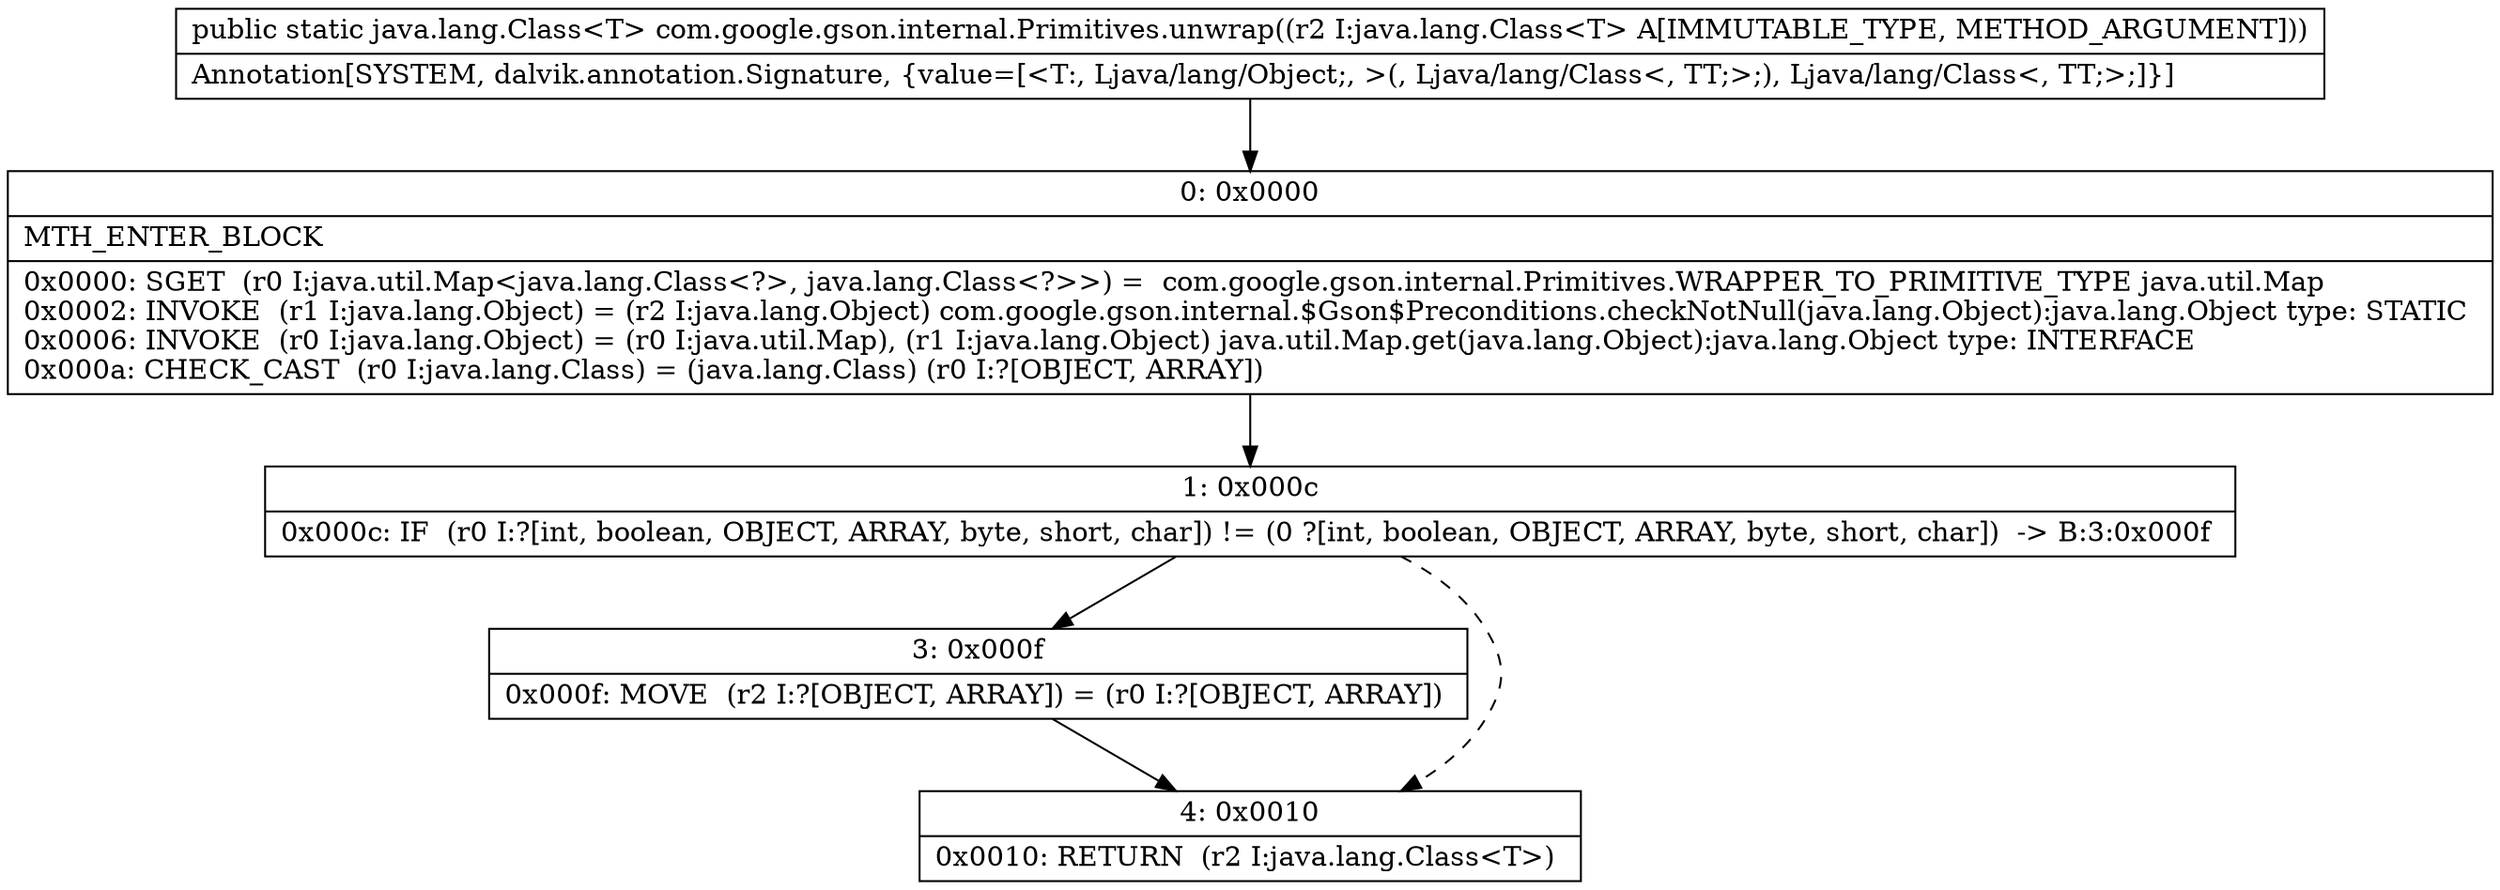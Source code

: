 digraph "CFG forcom.google.gson.internal.Primitives.unwrap(Ljava\/lang\/Class;)Ljava\/lang\/Class;" {
Node_0 [shape=record,label="{0\:\ 0x0000|MTH_ENTER_BLOCK\l|0x0000: SGET  (r0 I:java.util.Map\<java.lang.Class\<?\>, java.lang.Class\<?\>\>) =  com.google.gson.internal.Primitives.WRAPPER_TO_PRIMITIVE_TYPE java.util.Map \l0x0002: INVOKE  (r1 I:java.lang.Object) = (r2 I:java.lang.Object) com.google.gson.internal.$Gson$Preconditions.checkNotNull(java.lang.Object):java.lang.Object type: STATIC \l0x0006: INVOKE  (r0 I:java.lang.Object) = (r0 I:java.util.Map), (r1 I:java.lang.Object) java.util.Map.get(java.lang.Object):java.lang.Object type: INTERFACE \l0x000a: CHECK_CAST  (r0 I:java.lang.Class) = (java.lang.Class) (r0 I:?[OBJECT, ARRAY]) \l}"];
Node_1 [shape=record,label="{1\:\ 0x000c|0x000c: IF  (r0 I:?[int, boolean, OBJECT, ARRAY, byte, short, char]) != (0 ?[int, boolean, OBJECT, ARRAY, byte, short, char])  \-\> B:3:0x000f \l}"];
Node_3 [shape=record,label="{3\:\ 0x000f|0x000f: MOVE  (r2 I:?[OBJECT, ARRAY]) = (r0 I:?[OBJECT, ARRAY]) \l}"];
Node_4 [shape=record,label="{4\:\ 0x0010|0x0010: RETURN  (r2 I:java.lang.Class\<T\>) \l}"];
MethodNode[shape=record,label="{public static java.lang.Class\<T\> com.google.gson.internal.Primitives.unwrap((r2 I:java.lang.Class\<T\> A[IMMUTABLE_TYPE, METHOD_ARGUMENT]))  | Annotation[SYSTEM, dalvik.annotation.Signature, \{value=[\<T:, Ljava\/lang\/Object;, \>(, Ljava\/lang\/Class\<, TT;\>;), Ljava\/lang\/Class\<, TT;\>;]\}]\l}"];
MethodNode -> Node_0;
Node_0 -> Node_1;
Node_1 -> Node_3;
Node_1 -> Node_4[style=dashed];
Node_3 -> Node_4;
}

